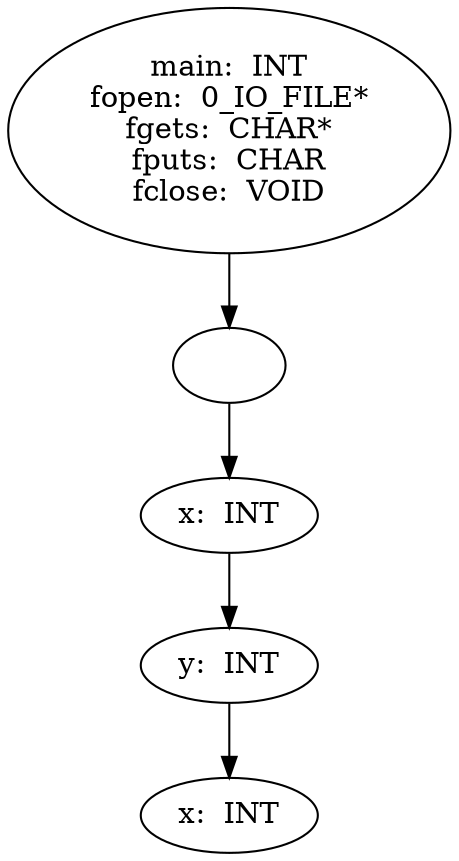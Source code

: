 digraph AST {
  "125702257139696" [label="main:  INT
fopen:  0_IO_FILE*
fgets:  CHAR*
fputs:  CHAR
fclose:  VOID"];
  "125702257139696" -> "125702257138352";
  "125702257138352" [label=""];
  "125702257138352" -> "125702257138064";
  "125702257138064" [label="x:  INT"];
  "125702257138064" -> "125702257136768";
  "125702257136768" [label="y:  INT"];
  "125702257136768" -> "125702257147232";
  "125702257147232" [label="x:  INT"];
}

